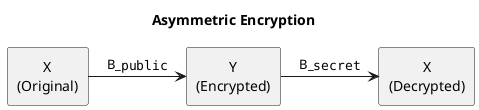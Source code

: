 @startuml

skinparam defaultTextAlignment center

title Asymmetric Encryption

rectangle "X\n(Original)" as A
rectangle "Y\n(Encrypted)" as B
rectangle "X\n(Decrypted)" as C

A -> B: B_""public""
B -> C: B_""secret""

@enduml